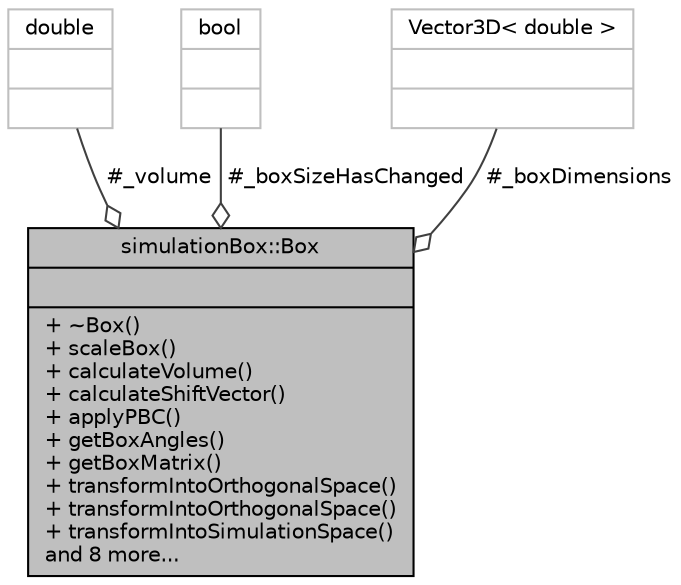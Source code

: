 digraph "simulationBox::Box"
{
 // LATEX_PDF_SIZE
  edge [fontname="Helvetica",fontsize="10",labelfontname="Helvetica",labelfontsize="10"];
  node [fontname="Helvetica",fontsize="10",shape=record];
  Node1 [label="{simulationBox::Box\n||+ ~Box()\l+ scaleBox()\l+ calculateVolume()\l+ calculateShiftVector()\l+ applyPBC()\l+ getBoxAngles()\l+ getBoxMatrix()\l+ transformIntoOrthogonalSpace()\l+ transformIntoOrthogonalSpace()\l+ transformIntoSimulationSpace()\land 8 more...\l}",height=0.2,width=0.4,color="black", fillcolor="grey75", style="filled", fontcolor="black",tooltip="This class represents the unit cell of a general triclinic box."];
  Node2 -> Node1 [color="grey25",fontsize="10",style="solid",label=" #_volume" ,arrowhead="odiamond",fontname="Helvetica"];
  Node2 [label="{double\n||}",height=0.2,width=0.4,color="grey75", fillcolor="white", style="filled",tooltip=" "];
  Node3 -> Node1 [color="grey25",fontsize="10",style="solid",label=" #_boxSizeHasChanged" ,arrowhead="odiamond",fontname="Helvetica"];
  Node3 [label="{bool\n||}",height=0.2,width=0.4,color="grey75", fillcolor="white", style="filled",tooltip=" "];
  Node4 -> Node1 [color="grey25",fontsize="10",style="solid",label=" #_boxDimensions" ,arrowhead="odiamond",fontname="Helvetica"];
  Node4 [label="{Vector3D\< double \>\n||}",height=0.2,width=0.4,color="grey75", fillcolor="white", style="filled",tooltip=" "];
}
